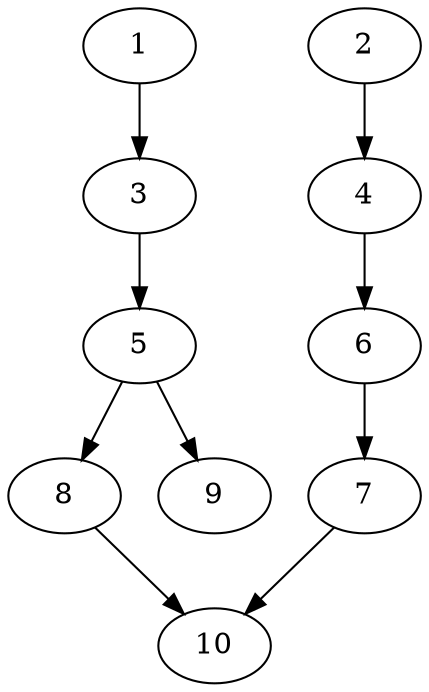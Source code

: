 // DAG automatically generated by daggen at Thu Oct  3 13:58:04 2019
// ./daggen --dot -n 10 --ccr 0.5 --fat 0.5 --regular 0.7 --density 0.5 --mindata 5242880 --maxdata 52428800 
digraph G {
  1 [size="33884160", alpha="0.15", expect_size="16942080"] 
  1 -> 3 [size ="16942080"]
  2 [size="70940672", alpha="0.15", expect_size="35470336"] 
  2 -> 4 [size ="35470336"]
  3 [size="50499584", alpha="0.12", expect_size="25249792"] 
  3 -> 5 [size ="25249792"]
  4 [size="90476544", alpha="0.06", expect_size="45238272"] 
  4 -> 6 [size ="45238272"]
  5 [size="89200640", alpha="0.11", expect_size="44600320"] 
  5 -> 8 [size ="44600320"]
  5 -> 9 [size ="44600320"]
  6 [size="72015872", alpha="0.03", expect_size="36007936"] 
  6 -> 7 [size ="36007936"]
  7 [size="70193152", alpha="0.03", expect_size="35096576"] 
  7 -> 10 [size ="35096576"]
  8 [size="78241792", alpha="0.12", expect_size="39120896"] 
  8 -> 10 [size ="39120896"]
  9 [size="22532096", alpha="0.20", expect_size="11266048"] 
  10 [size="39165952", alpha="0.20", expect_size="19582976"] 
}
